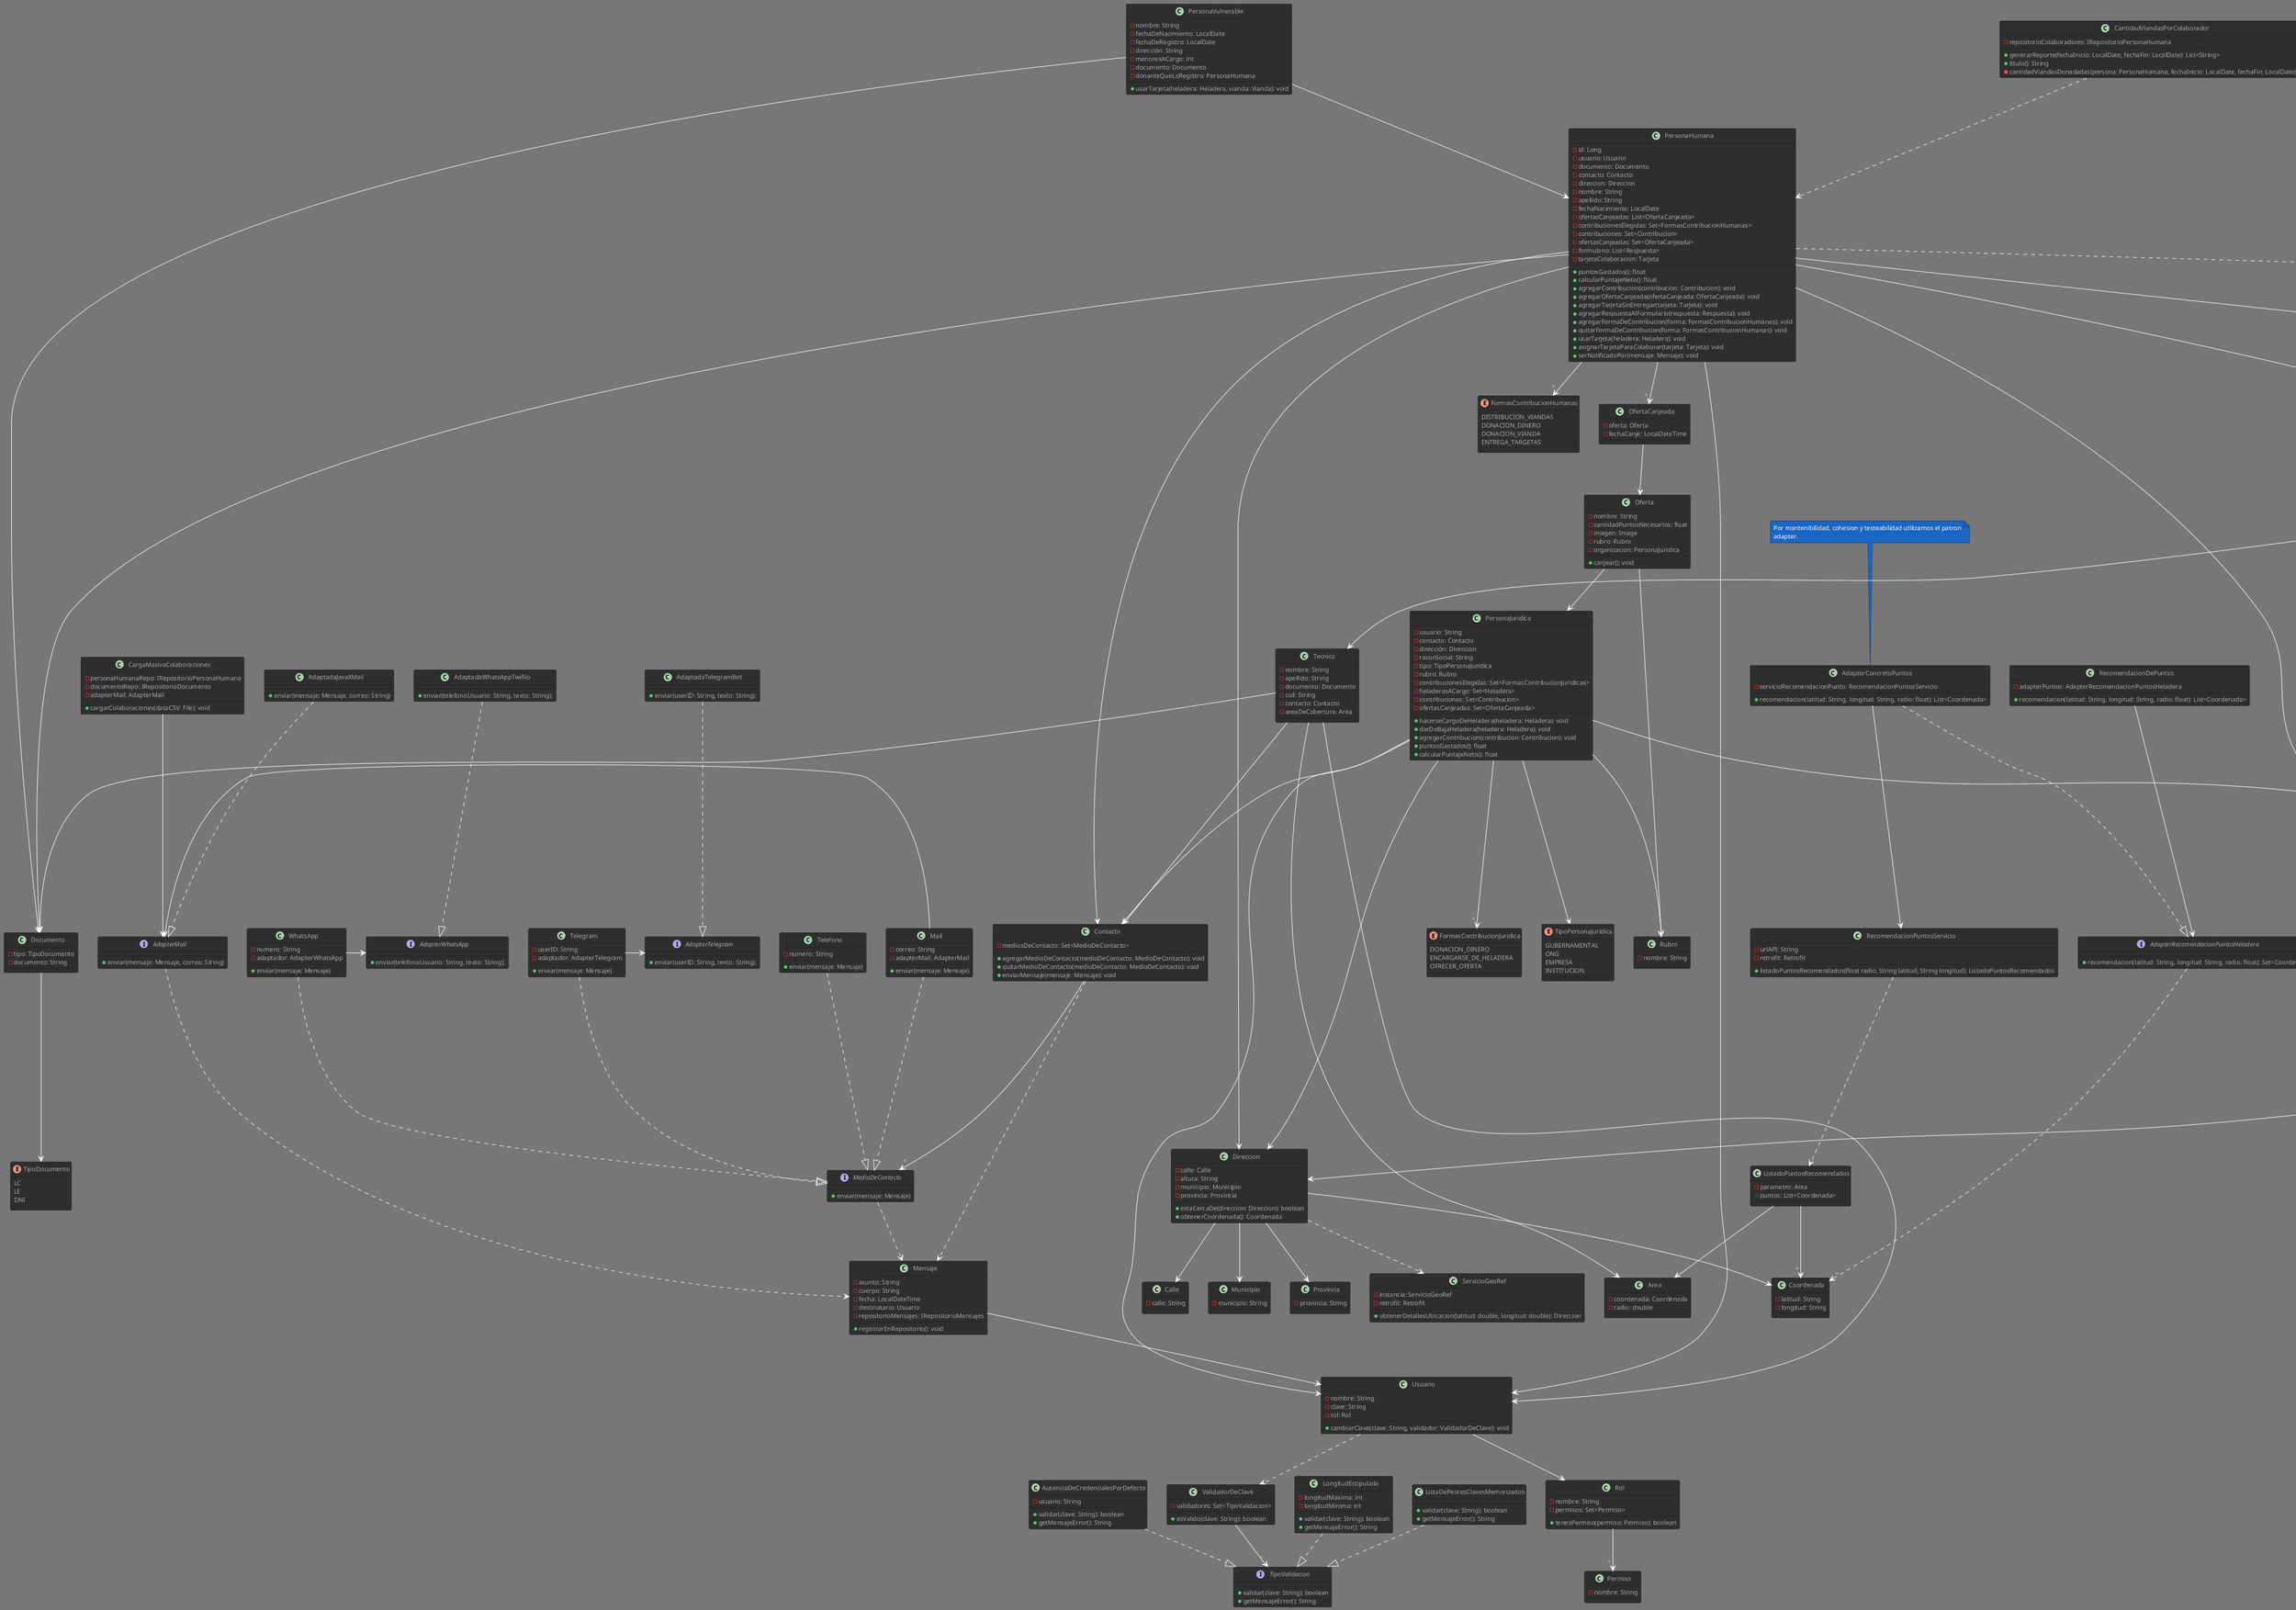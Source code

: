 @startuml diagramaDeClasesDominio.
!theme reddress-darkblue

' -----------------------------------------

class PersonaHumana {
 - id: Long
 - usuario: Usuario
 - documento: Documento
 - contacto: Contacto
 - direccion: Direccion
 - nombre: String
 - apellido: String
 - fechaNacimiento: LocalDate
 - ofertasCanjeadas: List<OfertaCanjeada>
 - contribucionesElegidas: Set<FormasContribucionHumanas>
 - contribuciones: Set<Contribucion>
 - ofertasCanjeadas: Set<OfertaCanjeada>
 - formulario: List<Respuesta>
 - tarjetaColaboracion: Tarjeta
 + puntosGastados(): float
 + calcularPuntajeNeto(): float
 + agregarContribucion(contribucion: Contribucion): void
 + agregarOfertaCanjeada(ofertaCanjeada: OfertaCanjeada): void
 + agregarTarjetaSinEntregar(tarjeta: Tarjeta): void
 + agregarRespuestaAlFormulario(respuesta: Respuesta): void
 + agregarFormaDeContribucion(forma: FormasContribucionHumanas): void
 + quitarFormaDeContribucion(forma: FormasContribucionHumanas): void
 + usarTarjeta(heladera: Heladera): void
 + asignarTarjetaParaColaborar(tarjeta: Tarjeta): void
 + serNotificadoPor(mensaje: Mensaje): void
}

PersonaHumana --> " * " Contribucion
PersonaHumana --> Contacto
PersonaHumana --> Direccion
PersonaHumana --> Documento
PersonaHumana --> " * " FormasContribucionHumanas
PersonaHumana --> Usuario
PersonaHumana --> " * " OfertaCanjeada
PersonaHumana --> " * " Respuesta
PersonaHumana --> Tarjeta
PersonaHumana ..|> IObserverNotificacion 

' -----------------------------------------

interface IObserverNotificacion {
 + serNotificadoPor(mensaje: Mensaje): void
}

note right
Desacopla al notificador del notificado
end note

' -----------------------------------------

class Vianda {
 - fechaCaducidad: LocalDate
 - entregada: boolean
 - comida: String
 - pesoEnGramos: float
 - fechaDonacion: LocalDate
 + calcularPuntaje(): float
 + estaVencida(): boolean
}

Vianda ..|> Contribucion

' -----------------------------------------

class Heladera {
 - id: Long
 - nombre: String
 - direccion: Direccion
 - fechaRegistro: LocalDate
 - capacidadMaximaViandas: int
 - modelo: Modelo
 - viandas: Set<Vianda>
 - estado: EstadoHeladera
 - temperaturaEsperada: float
 - historialEstados: List<CambioEstado>
 - historialTemperaturas: List<CambioTemperatura>
 - solicitudesDeApertura: List<SolicitudApertura>
 - gestorSuscripciones: GestorSuscripciones
 - static minutosMargenFallaConexion: int

 + ingresarViandas(viandas: List<Vianda>): void
 + quitarViandas(viandas: List<Vianda>): void
 + calcularMesesActiva(): int
 + calcularPuntaje(): float
 + cambiarEstado(nuevoEstado: CambioEstado): void
 - agregarCambioDeEstado(cambioEstado: CambioEstado): void
 - temperaturaEnRango(temperatura: float): boolean
 + cambiarTemperatura(temperatura: float): void
 - agregarTemperaturaAlHistorial(temperatura: float): void
 + estaActiva(): boolean
 + validarApertura(codigoTarjeta: String): boolean
 + agregarSolicitudApertura(solicitud: SolicitudApertura): void
 + cantidadViandas(): int
 + cantidadViandasVirtuales(): int
 + cantidadViandasQuitadasVirtualmente(): int
 + cantidadViandasIngresadasVirtualmente(): int
 + recibirAlertaFraude(): void
 + detectarFallaDeConexion(): void
 + quitarVianda(vianda: Vianda): void
 + ingresarVianda(vianda: Vianda): void
 - avisoGestorParaNotificarCantidades(): void
}

Heladera --> " * " Vianda
Heladera --> Modelo
Heladera --> Direccion
Heladera ..|> Contribucion
Heladera --> EstadoHeladera
Heladera --> " * " CambioEstado
Heladera --> " * " CambioTemperatura
Heladera --> " * " SolicitudApertura
Heladera --> GestorSuscripciones

' -----------------------------------------

class ValidadorConexion {
 - heladerasRepositorio: IRepositoryHeladera
 + validarConexiones(): void
}

ValidadorConexion ..> Heladera

note right
La falla de conexión se verificará validando la última recepción de temperatura de cada heladera con un cronjob: ValidadorConexion.
La cantidad de tiempo límite desde que se recibió la última temperatura estará parametrizada.
end note

' -----------------------------------------

class GestorSuscripciones {
  - suscripcionesPorTipo: Map<TipoSuscripcion, List<Suscripcion>>
  + notificar(tipo: TipoSuscripcion, heladera: Heladera): void
  + agregarSuscripcionPorTipo(tipo: TipoSuscripcion, suscripcion: Suscripcion, heladera: Heladera): void
  + suscripcionValida(suscriptor: IObserverNotificacion, heladera: Heladera): boolean
}

GestorSuscripciones --> " * " Suscripcion
GestorSuscripciones --> " * " TipoSuscripcion

enum TipoSuscripcion {
 FALTAN_N_VIANDAS
 DESPERFECTO
 QUEDAN_N_VIANDAS
}

class Suscripcion {
 - suscriptor: IObserverNotificacion
 + notificar(heladera: Heladera): void
 - armarMensaje(heladera: Heladera): Mensaje
 # cumpleCondicion(heladera: Heladera): boolean
 # armarCuerpo(heladera: Heladera): String
}

note bottom
Utilizamos el patron Template, ya que todas las suscripciones
tienen comportamiento en comun, el armado del mensaje y la notificacion
para todas es el mismo, solo cambian las condiciones y el cuerpo del mensaje
de las mismas.
end note

Suscripcion --> IObserverNotificacion
Suscripcion ..> Heladera

class QuedanNViandas {
 - cantidadViandasDisponibles: int
 # cumpleCondicion(heladera: Heladera): void
 # armarCuerpo(heladera: Heladera): String
}

class FaltanNViandas {
 - cantidadViandasParaLlenarse: int
 # cumpleCondicion(heladera: Heladera): void
 # armarCuerpo(heladera: Heladera): String
}

class Desperfecto {
 - aceptada: boolean
 + sugerirHeladeras(heladera: Heladera): String
 # cumpleCondicion(heladera: Heladera): void
 # armarCuerpo(heladera: Heladera): String
}

QuedanNViandas --|> Suscripcion
FaltanNViandas --|> Suscripcion
Desperfecto --|> Suscripcion

' -----------------------------------------

interface IAdapterPDF {
 + exportarAPDF(titulo: String, parrafos: List<String>): void
}

class AdapterPDFiText {
 + iText: ITextPDF
 + exportarAPDF(titulo: String, parrafos: List<String>): void
}

AdapterPDFiText --> ITextPDF

class ITextPDF {
 + ruta: String
 + generarPDF(titulo: String, parrafos: List<String>);
}

AdapterPDFiText ..|> IAdapterPDF

class GeneradorReportes {
 - reportes: List<Reporte>
 - pdfAPI: IAdapterPDF
 - temporalidad: Temporalidad
 + generarReportes(): void
 + calcularFechaInicio: LocalDate
 + agregarReporte(reporte: Reporte): void
 + quitarReporte(reporte: Reporte): void
}

GeneradorReportes --> " * " Reporte
GeneradorReportes --> IAdapterPDF
GeneradorReportes --> Temporalidad

enum Temporalidad {
 DIARIO
 SEMANAL
 MENSUAL
 ANUAL
}

interface Reporte {
 + generarReporte(fechaInicio: LocalDate, fechaFin: LocalDate): List<String>
 + titulo(): String
}

class CantidadDeFallasPorHeladera {
 - repositorioHeladera: IRepositorioHeladera
 + generarReporte(fechaInicio: LocalDate, fechaFin: LocalDate): List<String>
 + titulo(): String
 - cantidadFallas(heladera: Heladera, fechaInicio: LocalDate, fechaFin: LocalDate): int
}

CantidadDeFallasPorHeladera ..|> Reporte
CantidadDeFallasPorHeladera ..> Heladera

class MovimientoViandasPorHeladera {
 - repositorioHeladera: IRepositorioHeladera
 + generarReporte(fechaInicio: LocalDate, fechaFin: LocalDate): List<String>
 + titulo(): String
 - cantidadViandasSegunAccion(heladera: Heladera, accion: AccionApertura, fechaInicio: LocalDate, fechaFin: LocalDate): int
}

MovimientoViandasPorHeladera ..|> Reporte
MovimientoViandasPorHeladera ..> Heladera
MovimientoViandasPorHeladera ..> AccionApertura

class CantidadViandasPorColaborador {
 - repositorioColaboradores: IRepositorioPersonaHumana
 + generarReporte(fechaInicio: LocalDate, fechaFin: LocalDate): List<String>
 + titulo(): String
 - cantidadViandasDonadadas(persona: PersonaHumana, fechaInicio: LocalDate, fechaFin: LocalDate): int
}

CantidadViandasPorColaborador ..|> Reporte
CantidadViandasPorColaborador ..> PersonaHumana

' -----------------------------------------

class SolicitudApertura {
 - fecha: LocalDateTime
 - codigoTarjeta: String 
 - aperturaConcretada: boolean
 - accion: AccionApertura
}

SolicitudApertura --> AccionApertura

enum AccionApertura {
 QUITAR_VIANDA
 INGRESAR_VIANDA
}
' -----------------------------------------

class CambioEstado {
 - fechaCambio: LocalDate
 - estado: EstadoHeladera
 + esUnaFalla(): boolean
}

CambioEstado --> EstadoHeladera

note bottom
Permite trazabilidad
end note

' -----------------------------------------

class Incidente {
 - heladera: Heladera
 - fecha: LocalDateTime
 - tecnico: Tecnico
 - visitas: List<Visita>
 - solucionado: bool
 - tipoIncidente: TipoIncidente
 + registrarVisita(visita: Visita): void
 + asignarTecnico(): void
}

Incidente --> TipoIncidente
Incidente --> " * " Visita
Incidente --> Tecnico

interface TipoIncidente {
 + obtenerDescripcionIncidente(): String
} 

class Visita {
 - descripcion: String
 - foto: Image
}

class Alerta {
 - tipo: TipoAlerta
 + obtenerDescripcionIncidente(): String
}

Alerta ..|> TipoIncidente
Alerta --> TipoAlerta

class FallaTecnica {
 - colaborador: PersonaHumana
 - descripcion: String
 - foto: Image
 + obtenerDescripcionIncidente(): String
}

FallaTecnica ..|> TipoIncidente

enum TipoAlerta {
 FRAUDE
 FALLA_CONEXION
 FALLA_TEMPERATURA
}

' -----------------------------------------

class ServicioGeoRef {
 - instancia: ServicioGeoRef
 - retrofit: Retrofit
 + obtenerDetallesUbicacion(latitud: double, longitud: double): Direccion
}

' -----------------------------------------
class ReceptorTemperatura {
    - client: MqttClient
    - repositorioHeladeras: RepositorioHeladera

    + subscribe(topic: String): void
    + connectionLost(cause: Throwable): void
    + messageArrived(topic: String, mqttMessage: MqttMessage): void
    - dividirPayload(payload: String): String[]
    - procesarMensaje(idHeladera: Long, tipoMensaje: String, valor: int): void
}

class ReceptorMovimiento {
    - repositorioHeladeras: RepositorioHeladera
    + messageArrived(topic: String, mensaje: MqttMessage): void
    - dividirPayload(payload: String): String[]
    - procesarMensaje(idHeladera: Long, tipoMensaje: String, valor: Boolean): void
}

ReceptorMovimiento ..> Heladera
ReceptorTemperatura ..> Heladera

' -----------------------------------------

class CambioTemperatura {
 - fecha: LocalDateTime
 - temperaturaCelsius: float
}

' -----------------------------------------

class CargaMasivaColaboraciones {
 - personaHumanaRepo: IRepositorioPersonaHumana
 - documentoRepo: IRepositorioDocumento
 - adapterMail: AdapterMail
 + cargarColaboraciones(dataCSV: File): void
}

CargaMasivaColaboraciones --> AdapterMail

' -----------------------------------------

class Modelo {
 - modelo: String
 - temperaturaMinima: float
 - temperaturaMaxima: float
}

' -----------------------------------------

class DistribucionVianda {
 - heladeraOrigen: Heladera
 - heladeraDestino: Heladera
 - cantidadViandas: int
 - motivo: String
 - fecha: LocalDate
 - terminada: bool
 - viandasAMover: List<Vianda>
 + quitarViandasDeOrigen(viandasAQuitar: List<Vianda>): void
 /'{
      origen.quitarViandas(viandasAQuitar)
      viandasAMover = viandasAQuitar
   }'/
 + ponerViandasEnDestino():void
 /' {
      destino.meterViandas(viandasAMover)
   }'/
 + distribuir(viandas: List<Vianda>): void
 + calcularPuntaje(): float
}

DistribucionVianda --> Heladera
DistribucionVianda --> Heladera
DistribucionVianda ..> " * " Vianda
DistribucionVianda ..|> Contribucion

' -----------------------------------------

interface Contribucion {
 + calcularPuntaje(): float
 + obtenerTipoContribucion(): TipoContribucion
 + obtenerFechaRegistro(): LocalDate
}

Contribucion ..> TipoContribucion

enum TipoContribucion {
 DISTRIBUCION_VIANDAS
 DONACION_DINERO
 DONACION_VIANDA
 ENTREGA_TARJETAS
 ENCARGARSE_DE_HELADERA
 OFRECER_OFERTA
}

note bottom
Las contribuciones comparten la funcionalidad de sumar puntos, por lo
tanto, decidimos que implementen una interfaz de contribución y de esta
forma agrupar las contribuciones, permitiendo trazabilidad.
end note

' -----------------------------------------

class DonacionDinero {
 - monto: float
 - frecuencia: Integer
 - unidadFrecuencia: Temporalidad
 - fecha: LocalDate
 + calcularPuntaje(): float
}

DonacionDinero ..|> Contribucion
DonacionDinero --> Temporalidad

' -----------------------------------------

class Oferta {
 - nombre: String
 - cantidadPuntosNecesarios: float
 - imagen: Image
 - rubro: Rubro
 - organizacion: PersonaJuridica
 + canjear(): void
}

Oferta --> PersonaJuridica
Oferta --> Rubro

class OfertaCanjeada {
 - oferta: Oferta
 - fechaCanje: LocalDateTime
}

OfertaCanjeada --> Oferta


' -----------------------------------------

class Rubro {
 - nombre: String
}

' -----------------------------------------

class Documento {
 - tipo: TipoDocumento
 - documento: String
}

Documento --> TipoDocumento

' -----------------------------------------

interface MedioDeContacto {
 + enviar(mensaje: Mensaje)
}

MedioDeContacto ..> Mensaje

' -----------------------------------------

class WhatsApp {
 - numero: String
 - adaptador: AdapterWhatsApp
 + enviar(mensaje: Mensaje)
}

WhatsApp ..|> MedioDeContacto
WhatsApp -> AdapterWhatsApp

' -----------------------------------------

interface AdapterWhatsApp{
+ enviar(telefonoUsuario: String, texto: String);
}

' -----------------------------------------

class AdaptadaWhatsAppTwillio {
 + enviar(telefonoUsuario: String, texto: String);
}

AdaptadaWhatsAppTwillio ..|> AdapterWhatsApp

' -----------------------------------------

class Telegram {
 - userID: String
 - adaptador: AdapterTelegram
 + enviar(mensaje: Mensaje)
}

Telegram ..|> MedioDeContacto
Telegram -> AdapterTelegram

' -----------------------------------------

interface AdapterTelegram{
+ enviar(userID: String, texto: String);
}

' -----------------------------------------

class AdaptadaTelegramBot {
 + enviar(userID: String, texto: String);
}

AdaptadaTelegramBot ..|> AdapterTelegram

' -----------------------------------------


class Telefono {
 - numero: String
 + enviar(mensaje: Mensaje)
}

Telefono ..|> MedioDeContacto

' -----------------------------------------

class Mail {
 - correo: String
 - adapterMail: AdapterMail
 + enviar(mensaje: Mensaje)
}

Mail ..|> MedioDeContacto
Mail -> AdapterMail

' -----------------------------------------

interface AdapterMail {
 + enviar(mensaje: Mensaje, correo: String)
}

AdapterMail ..> Mensaje

' -----------------------------------------

class AdapterConcretoPuntos {
 - servicioRecomendacionPunto: RecomendacionPuntosServicio
 + recomendacion(latitud: String, longitud: String, radio: float): List<Coordenada>
}

note top
Por mantenibilidad, cohesion y testeabilidad utilizamos el patron
adapter.
end note

AdapterConcretoPuntos ..|> AdapterRecomendacionPuntosHeladera
AdapterConcretoPuntos --> RecomendacionPuntosServicio

' -----------------------------------------

class RecomendacionPuntosServicio {
 - urlAPI: String
 - retrofit: Retrofit
 + listadoPuntosRecomendados(float radio, String latitud, String longitud): ListadoPuntosRecomendados
}

RecomendacionPuntosServicio ..> ListadoPuntosRecomendados

' -----------------------------------------

class ListadoPuntosRecomendados {
 - parametro: Area
 + puntos: List<Coordenada>
}

ListadoPuntosRecomendados --> Area
ListadoPuntosRecomendados --> " * " Coordenada

' -----------------------------------------

class RecomendacionDePuntos {
 - adapterPuntos: AdapterRecomendacionPuntosHeladera
 + recomendacion(latitud: String, longitud: String, radio: float): List<Coordenada>
}

RecomendacionDePuntos --> AdapterRecomendacionPuntosHeladera

' -----------------------------------------

class AdaptadaJavaXMail {
 + enviar(mensaje: Mensaje, correo: String)
}

AdaptadaJavaXMail ..|> AdapterMail


' -----------------------------------------

class Tecnico {
 - nombre: String
 - apellido: String
 - documento: Documento
 - cuil: String
 - contacto: Contacto
 - areaDeCobertura: Area
}

Tecnico --> Contacto
Tecnico --> Area
Tecnico --> Documento
Tecnico --> Usuario

' -----------------------------------------

class Area {
 - coordenada: Coordenada
 - radio: double
}

' -----------------------------------------

class Mensaje {
 - asunto: String
 - cuerpo: String
 - fecha: LocalDateTime
 - destinatario: Usuario
 - repositorioMensajes: IRepositorioMensajes
 + registrarEnRepositorio(): void
}

Mensaje --> Usuario

' -----------------------------------------

class Contacto {
 - mediosDeContacto: Set<MedioDeContacto>
 + agregarMedioDeContacto(medioDeContacto: MedioDeContacto): void
 + quitarMedioDeContacto(medioDeContacto: MedioDeContacto): void
 + enviarMensaje(mensaje: Mensaje): void
}

Contacto --> "*" MedioDeContacto
Contacto ..> Mensaje

' -----------------------------------------

class Respuesta {
 - pregunta: Pregunta
 - contenido: String
}

Respuesta ---> Pregunta

' -----------------------------------------
interface Pregunta {
 + esValida(respuesta: String): boolean
}

class MultipleChoice {
 - campo: String
 - activa: boolean
 - opciones: Set<String>
 + esValida(respuesta: String): boolean
}

MultipleChoice ..|> Pregunta

class PreguntaAbierta {
 - campo: String
 - activa: boolean
 + esValida(respuesta: String): boolean
}

PreguntaAbierta ..|> Pregunta

' -----------------------------------------

class ReconocimientoTrabajoRealizado {
 - static coeficientes: Map<String, float>
 + calcularPuntaje(contribuciones: Set<Contribucion>, puntajeGastado: float): float
}

ReconocimientoTrabajoRealizado ..> " * " Contribucion

note bottom
Esta clase es un Singleton y los coeficientes se encuentran en un archivo de configuración.
Utilizar este patrón de diseño en este caso no afecta la testeabilidad ya que no es
necesario un mock.
end note

' -----------------------------------------

class Tarjeta {
 - codigo: String
 - historialUsos: List<UsoDeTarjeta>
 - fechaEntrega: LocalDate
 + calcularPuntaje(): float
 + agregarUso(usoTarjeta: UsoDeTarjeta): void
 + cantidadDeUsos(dia: LocalDate): int
}

Tarjeta --> " * " UsoDeTarjeta
Tarjeta ..|> Contribucion

' -----------------------------------------

class UsoDeTarjeta {
 - fecha: LocalDateTime
 - heladera: Heladera
}

UsoDeTarjeta --> Heladera

note right
Permite trazabilidad
end note

' -----------------------------------------

class PersonaVulnerable {
 - nombre: String
 - fechaDeNacimiento: LocalDate
 - fechaDeRegistro: LocalDate
 - dirección: String
 - menoresACargo: int
 - documento: Documento
 - donanteQueLoRegistro: PersonaHumana
 + usarTarjeta(heladera: Heladera, vianda: Vianda): void
}

PersonaVulnerable --> PersonaHumana
PersonaVulnerable --> Documento

' -----------------------------------------

class PersonaJuridica {
 - usuario: String
 - contacto: Contacto
 - dirección: Direccion
 - razonSocial: String
 - tipo: TipoPersonaJuridica
 - rubro: Rubro
 - contribucionesElegidas: Set<FormasContribucionJuridicas>
 - heladerasACargo: Set<Heladera>
 - contribuciones: Set<Contribucion>
 - ofertasCanjeadas: Set<OfertaCanjeada>

 + hacerseCargoDeHeladera(heladera: Heladera): void
 + darDeBajaHeladera(heladera: Heladera): void
 + agregarContribucion(contribucion: Contribucion): void
 + puntosGastados(): float
 + calcularPuntajeNeto(): float
}

PersonaJuridica --> " * " FormasContribucionJuridica
PersonaJuridica --> Rubro
PersonaJuridica --> Contacto
PersonaJuridica --> Direccion
PersonaJuridica --> " * " Heladera
PersonaJuridica --> TipoPersonaJuridica
PersonaJuridica --> Usuario

' -----------------------------------------

class Direccion {
 - calle: Calle
 - altura: String
 - municipio: Municipio 
 - provincia: Provincia
 + estaCercaDe(direccion: Direccion): boolean
 + obtenerCoordenada(): Coordenada
}

class Calle {
 - calle: String
}

class Municipio {
 - municipio: String
}

class Provincia {
 - provincia: String
}

Direccion --> Calle
Direccion --> Municipio
Direccion --> Provincia
Direccion --> Coordenada
Direccion ..> ServicioGeoRef

' -----------------------------------------

class Coordenada {
 - latitud: String
 - longitud: String
}

' -----------------------------------------

interface AdapterRecomendacionPuntosHeladera {
 + recomendacion(latitud: String, longitud: String, radio: float): Set<Coordenada>
}

AdapterRecomendacionPuntosHeladera ..> " * " Coordenada

' -----------------------------------------

enum FormasContribucionHumanas {
 DISTRIBUCION_VIANDAS
 DONACION_DINERO
 DONACION_VIANDA
 ENTREGA_TARGETAS
}

enum FormasContribucionJuridica {
 DONACION_DINERO
 ENCARGARSE_DE_HELADERA
 OFRECER_OFERTA
}

enum TipoPersonaJuridica {
 GUBERNAMENTAL
 ONG
 EMPRESA
 INSTITUCION
}

enum TipoDocumento {
 LC
 LE
 DNI
}

enum EstadoHeladera {
 FALLA_TEMPERATURA
 ACTIVA
 FRAUDE
 FALLA_CONEXION
 FALLA_TECNICA
}

' -----------------------------------------

class Usuario {
 - nombre: String
 - clave: String
 - rol: Rol
 + cambiarClave(clave: String, validador: ValidadorDeClave): void
}

Usuario --> Rol
Usuario ..> ValidadorDeClave

' -----------------------------------------

class ValidadorDeClave{
 - validadores: Set<TipoValidacion>
 + esValido(clave: String): boolean
}

ValidadorDeClave --> " * " TipoValidacion

' -----------------------------------------

interface TipoValidacion{
 + validar(clave: String): boolean
 + getMensajeError(): String
}

' -----------------------------------------

class LongitudEstipulada{
 - longitudMaxima: int
 - longitudMinima: int
 + validar(clave: String): boolean
 + getMensajeError(): String
}

LongitudEstipulada ..|> TipoValidacion

' -----------------------------------------

class ListaDePeoresClavesMemorizados{
 + validar(clave: String): boolean
 + getMensajeError(): String
}

ListaDePeoresClavesMemorizados ..|> TipoValidacion

' -----------------------------------------

class AusenciaDeCredencialesPorDefecto{
 - usuario: String
 + validar(clave: String): boolean
 + getMensajeError(): String
}

AusenciaDeCredencialesPorDefecto ..|> TipoValidacion

' -----------------------------------------

class Rol {
 - nombre: String
 - permisos: Set<Permiso>
 + tenesPermiso(permiso: Permiso): boolean
}

Rol --> " * "Permiso

' -----------------------------------------

class Permiso {
 - nombre: String
}

' -----------------------------------------

@enduml